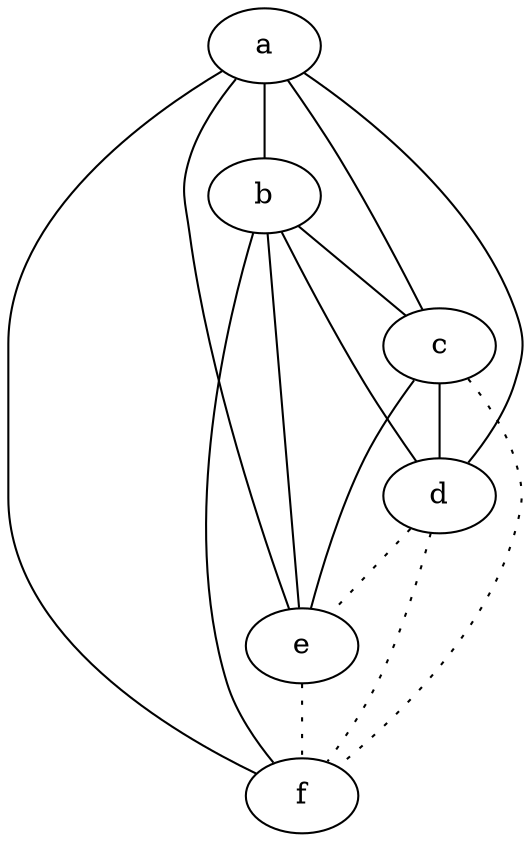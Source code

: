 graph {
a -- b;
a -- c;
a -- d;
a -- e;
a -- f;
b -- c;
b -- d;
b -- e;
b -- f;
c -- d;
c -- e;
c -- f [style=dotted];
d -- e [style=dotted];
d -- f [style=dotted];
e -- f [style=dotted];
}
